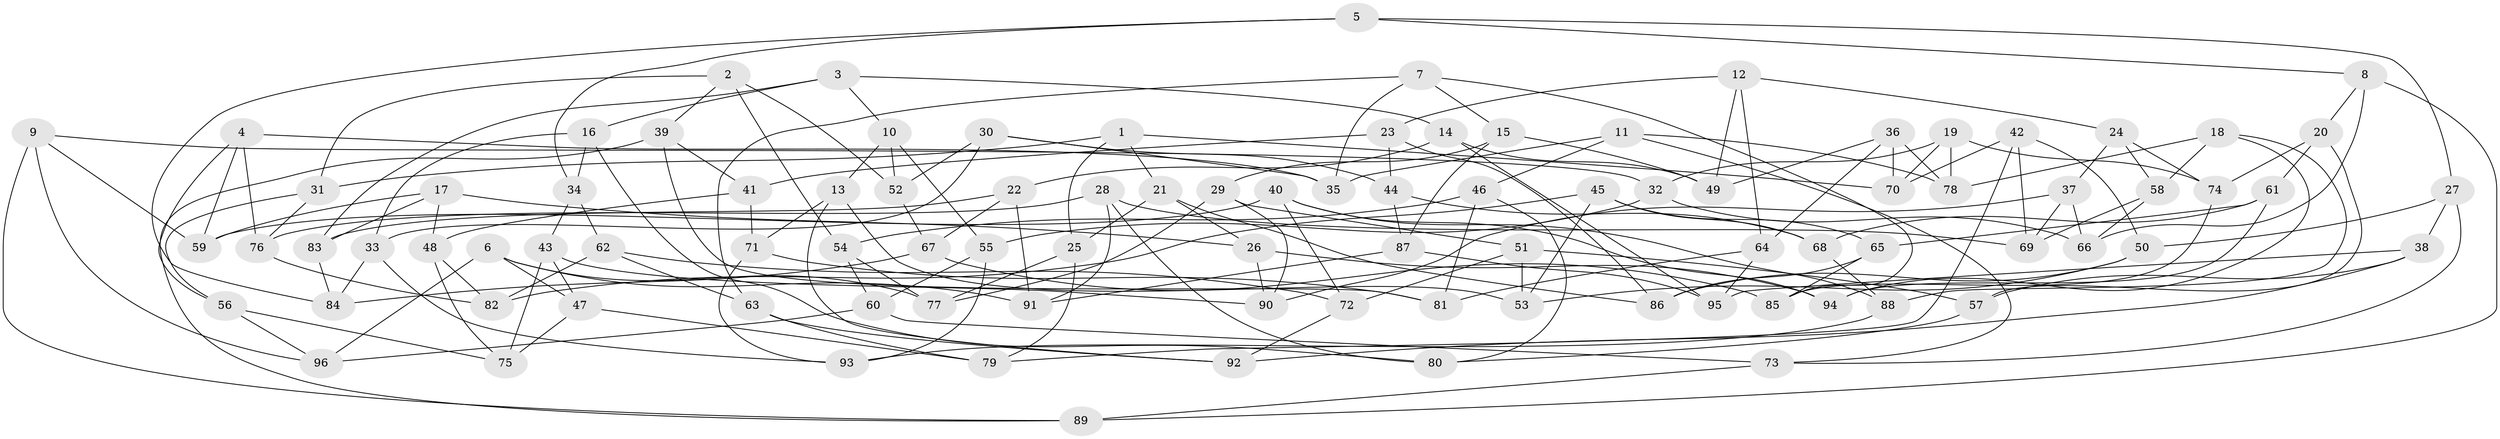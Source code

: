 // Generated by graph-tools (version 1.1) at 2025/16/03/09/25 04:16:40]
// undirected, 96 vertices, 192 edges
graph export_dot {
graph [start="1"]
  node [color=gray90,style=filled];
  1;
  2;
  3;
  4;
  5;
  6;
  7;
  8;
  9;
  10;
  11;
  12;
  13;
  14;
  15;
  16;
  17;
  18;
  19;
  20;
  21;
  22;
  23;
  24;
  25;
  26;
  27;
  28;
  29;
  30;
  31;
  32;
  33;
  34;
  35;
  36;
  37;
  38;
  39;
  40;
  41;
  42;
  43;
  44;
  45;
  46;
  47;
  48;
  49;
  50;
  51;
  52;
  53;
  54;
  55;
  56;
  57;
  58;
  59;
  60;
  61;
  62;
  63;
  64;
  65;
  66;
  67;
  68;
  69;
  70;
  71;
  72;
  73;
  74;
  75;
  76;
  77;
  78;
  79;
  80;
  81;
  82;
  83;
  84;
  85;
  86;
  87;
  88;
  89;
  90;
  91;
  92;
  93;
  94;
  95;
  96;
  1 -- 70;
  1 -- 21;
  1 -- 31;
  1 -- 25;
  2 -- 39;
  2 -- 52;
  2 -- 31;
  2 -- 54;
  3 -- 83;
  3 -- 10;
  3 -- 16;
  3 -- 14;
  4 -- 56;
  4 -- 35;
  4 -- 59;
  4 -- 76;
  5 -- 34;
  5 -- 84;
  5 -- 27;
  5 -- 8;
  6 -- 96;
  6 -- 77;
  6 -- 91;
  6 -- 47;
  7 -- 63;
  7 -- 35;
  7 -- 85;
  7 -- 15;
  8 -- 20;
  8 -- 66;
  8 -- 89;
  9 -- 32;
  9 -- 59;
  9 -- 96;
  9 -- 89;
  10 -- 55;
  10 -- 52;
  10 -- 13;
  11 -- 78;
  11 -- 73;
  11 -- 46;
  11 -- 35;
  12 -- 24;
  12 -- 23;
  12 -- 64;
  12 -- 49;
  13 -- 53;
  13 -- 92;
  13 -- 71;
  14 -- 95;
  14 -- 22;
  14 -- 49;
  15 -- 87;
  15 -- 49;
  15 -- 29;
  16 -- 34;
  16 -- 80;
  16 -- 33;
  17 -- 48;
  17 -- 83;
  17 -- 26;
  17 -- 59;
  18 -- 78;
  18 -- 58;
  18 -- 94;
  18 -- 88;
  19 -- 78;
  19 -- 74;
  19 -- 32;
  19 -- 70;
  20 -- 57;
  20 -- 74;
  20 -- 61;
  21 -- 26;
  21 -- 86;
  21 -- 25;
  22 -- 83;
  22 -- 67;
  22 -- 91;
  23 -- 86;
  23 -- 41;
  23 -- 44;
  24 -- 37;
  24 -- 74;
  24 -- 58;
  25 -- 79;
  25 -- 77;
  26 -- 94;
  26 -- 90;
  27 -- 50;
  27 -- 73;
  27 -- 38;
  28 -- 91;
  28 -- 69;
  28 -- 76;
  28 -- 80;
  29 -- 51;
  29 -- 77;
  29 -- 90;
  30 -- 33;
  30 -- 35;
  30 -- 44;
  30 -- 52;
  31 -- 76;
  31 -- 56;
  32 -- 55;
  32 -- 66;
  33 -- 84;
  33 -- 93;
  34 -- 43;
  34 -- 62;
  36 -- 49;
  36 -- 70;
  36 -- 78;
  36 -- 64;
  37 -- 69;
  37 -- 66;
  37 -- 90;
  38 -- 57;
  38 -- 95;
  38 -- 92;
  39 -- 89;
  39 -- 41;
  39 -- 81;
  40 -- 72;
  40 -- 88;
  40 -- 59;
  40 -- 94;
  41 -- 48;
  41 -- 71;
  42 -- 70;
  42 -- 69;
  42 -- 50;
  42 -- 79;
  43 -- 47;
  43 -- 90;
  43 -- 75;
  44 -- 68;
  44 -- 87;
  45 -- 53;
  45 -- 82;
  45 -- 68;
  45 -- 65;
  46 -- 54;
  46 -- 80;
  46 -- 81;
  47 -- 79;
  47 -- 75;
  48 -- 82;
  48 -- 75;
  50 -- 86;
  50 -- 53;
  51 -- 72;
  51 -- 53;
  51 -- 57;
  52 -- 67;
  54 -- 77;
  54 -- 60;
  55 -- 60;
  55 -- 93;
  56 -- 96;
  56 -- 75;
  57 -- 80;
  58 -- 69;
  58 -- 66;
  60 -- 73;
  60 -- 96;
  61 -- 65;
  61 -- 94;
  61 -- 68;
  62 -- 82;
  62 -- 72;
  62 -- 63;
  63 -- 92;
  63 -- 79;
  64 -- 81;
  64 -- 95;
  65 -- 86;
  65 -- 85;
  67 -- 85;
  67 -- 84;
  68 -- 88;
  71 -- 93;
  71 -- 81;
  72 -- 92;
  73 -- 89;
  74 -- 85;
  76 -- 82;
  83 -- 84;
  87 -- 95;
  87 -- 91;
  88 -- 93;
}
